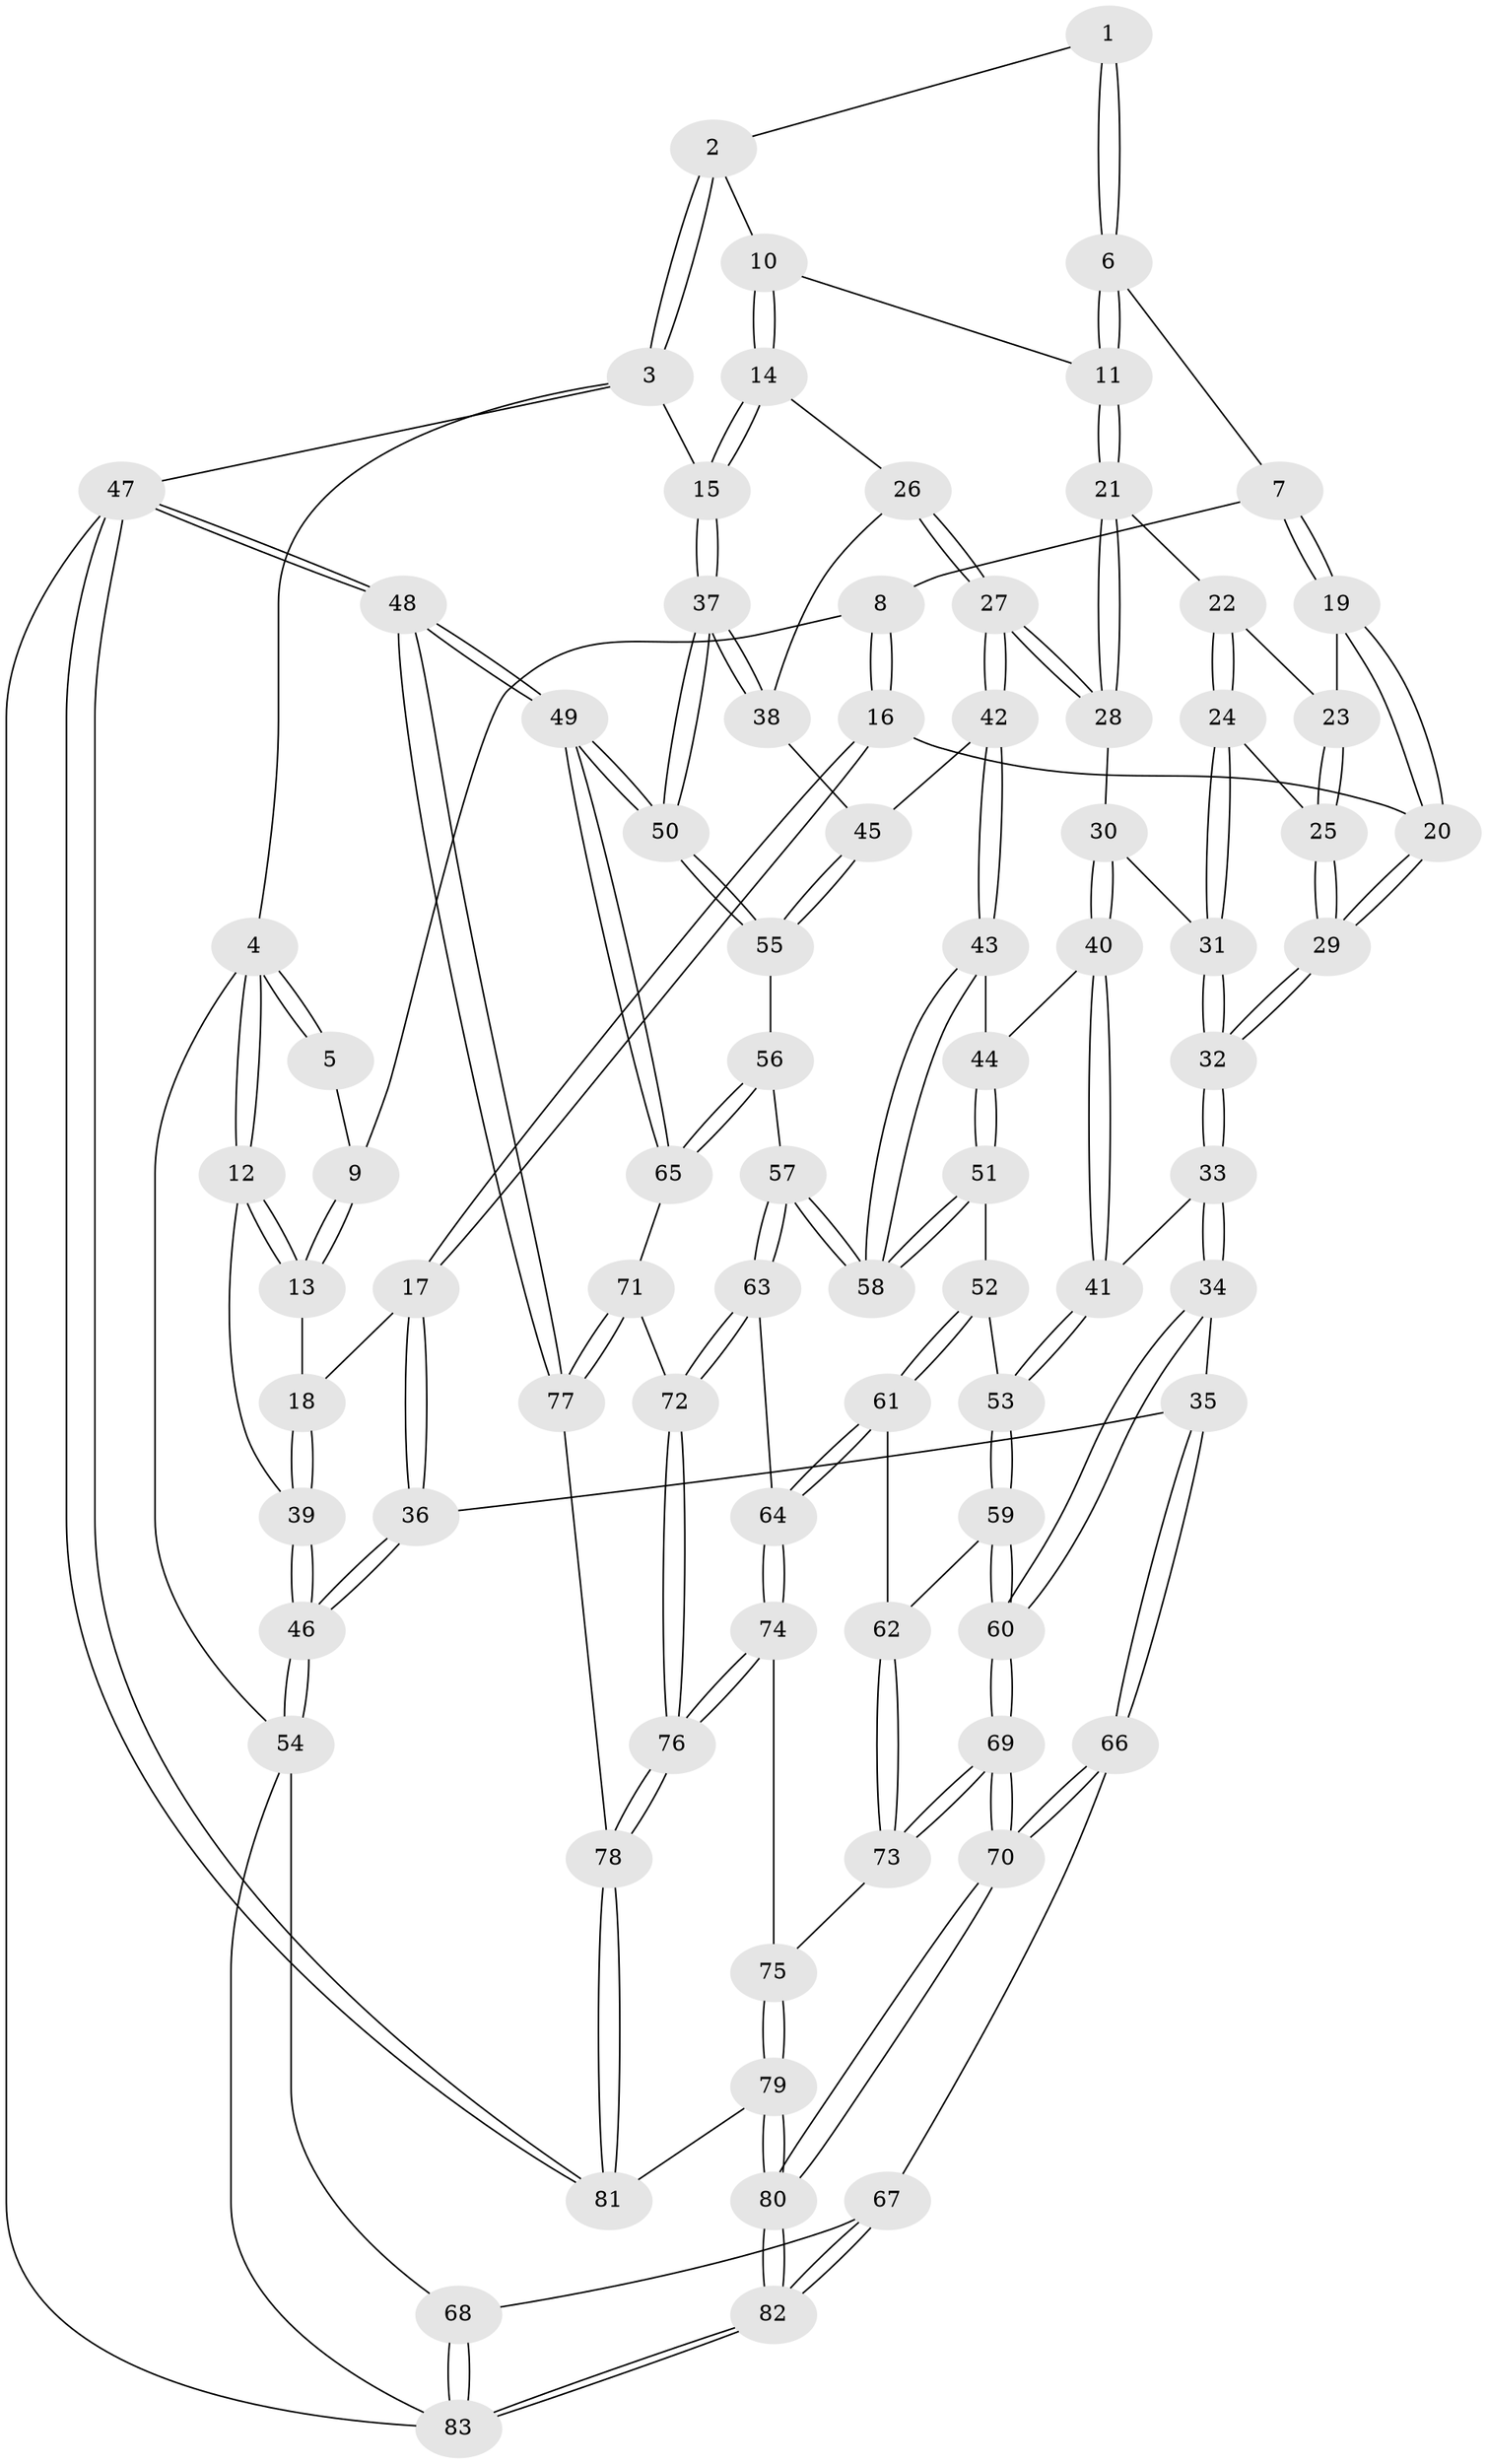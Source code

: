 // coarse degree distribution, {4: 0.24489795918367346, 3: 0.12244897959183673, 6: 0.12244897959183673, 2: 0.04081632653061224, 5: 0.42857142857142855, 8: 0.02040816326530612, 7: 0.02040816326530612}
// Generated by graph-tools (version 1.1) at 2025/06/03/04/25 22:06:27]
// undirected, 83 vertices, 204 edges
graph export_dot {
graph [start="1"]
  node [color=gray90,style=filled];
  1 [pos="+0.5419714863485103+0"];
  2 [pos="+0.5592477950314766+0"];
  3 [pos="+1+0"];
  4 [pos="+0+0"];
  5 [pos="+0.37234138373173065+0"];
  6 [pos="+0.5540418094227111+0"];
  7 [pos="+0.4490752518779884+0.1681300173560277"];
  8 [pos="+0.36411824286621414+0.12798872029125252"];
  9 [pos="+0.3127260302361777+0.04474329434200407"];
  10 [pos="+0.7708209369736433+0.1102731759472204"];
  11 [pos="+0.6313299222113593+0.16072814391001716"];
  12 [pos="+0+0"];
  13 [pos="+0.17188630349787795+0.13879221898051974"];
  14 [pos="+0.9070721908672223+0.12116663552101332"];
  15 [pos="+1+0"];
  16 [pos="+0.2932396843028039+0.2870573255573702"];
  17 [pos="+0.2205841495307089+0.33762354305046766"];
  18 [pos="+0.18312178237855978+0.2990407844571172"];
  19 [pos="+0.4643797598744911+0.193032855636957"];
  20 [pos="+0.4340010061592844+0.26756686403897895"];
  21 [pos="+0.627162352311215+0.1719005306513793"];
  22 [pos="+0.576901137098452+0.1894595891906156"];
  23 [pos="+0.5146740759407122+0.1990414823812002"];
  24 [pos="+0.5578331753246312+0.2815409609767709"];
  25 [pos="+0.529838578557423+0.2802162303781795"];
  26 [pos="+0.7538908053311534+0.3228925440645842"];
  27 [pos="+0.7054418405114217+0.3413893006693514"];
  28 [pos="+0.6958605376733136+0.3389889503012082"];
  29 [pos="+0.4773386993056633+0.35118460731499473"];
  30 [pos="+0.6372968654056402+0.36477839617096164"];
  31 [pos="+0.6353157512900517+0.36489811614736145"];
  32 [pos="+0.48816547646084835+0.4017630777356326"];
  33 [pos="+0.42942112996311727+0.4851116530540087"];
  34 [pos="+0.28068210661291104+0.5150936451136396"];
  35 [pos="+0.2717373979429033+0.5134930530200232"];
  36 [pos="+0.2530403952053026+0.49403654157363225"];
  37 [pos="+1+0.3579218873136136"];
  38 [pos="+0.8974916136578175+0.3940966679546785"];
  39 [pos="+0+0.29124299952221167"];
  40 [pos="+0.6231236061548928+0.5006588674768045"];
  41 [pos="+0.504022754054687+0.5407042591951813"];
  42 [pos="+0.7638128423536305+0.5184702613077132"];
  43 [pos="+0.7523623892115773+0.5361107428616677"];
  44 [pos="+0.6524742780490564+0.5203683444533509"];
  45 [pos="+0.8130386504660431+0.5104481907505639"];
  46 [pos="+0+0.5393526283123913"];
  47 [pos="+1+1"];
  48 [pos="+1+1"];
  49 [pos="+1+0.8305244541471118"];
  50 [pos="+1+0.3942036359798316"];
  51 [pos="+0.6050825733023177+0.6132649471994533"];
  52 [pos="+0.5738237361733468+0.618916148079781"];
  53 [pos="+0.5105009999420298+0.5518710056460651"];
  54 [pos="+0+0.7461966251129062"];
  55 [pos="+0.9257789175779944+0.5610144024461544"];
  56 [pos="+0.9073823168523225+0.6323292659913006"];
  57 [pos="+0.746007691485879+0.6449382677465194"];
  58 [pos="+0.7411033577337087+0.6320532150274586"];
  59 [pos="+0.46717030507980406+0.6873505516024433"];
  60 [pos="+0.401869179933123+0.7034224622530711"];
  61 [pos="+0.5684441557533623+0.6735771778212065"];
  62 [pos="+0.531203486044116+0.7067131558890738"];
  63 [pos="+0.7404400294287724+0.7293616044356113"];
  64 [pos="+0.6617722822990718+0.7496535920394602"];
  65 [pos="+0.932198329166763+0.6897464791588216"];
  66 [pos="+0.1680571737776935+0.7628927640456012"];
  67 [pos="+0.0965134345953063+0.783197368859232"];
  68 [pos="+0.009023567858460636+0.7814236710498722"];
  69 [pos="+0.3980514350926794+0.819156147671494"];
  70 [pos="+0.33199151396625026+0.8944895352047303"];
  71 [pos="+0.8236115012832684+0.784659351876035"];
  72 [pos="+0.7564470939932268+0.7479482061979497"];
  73 [pos="+0.5229634638571182+0.8028311648165599"];
  74 [pos="+0.5984441363519671+0.8198430520050576"];
  75 [pos="+0.5700389435383229+0.8294657874580498"];
  76 [pos="+0.6962017309709341+0.8958853372072253"];
  77 [pos="+0.8517931366044754+0.8382772862859013"];
  78 [pos="+0.7208718578655924+0.9905365001525013"];
  79 [pos="+0.537362925451632+1"];
  80 [pos="+0.3659030218955478+1"];
  81 [pos="+0.6795461128808893+1"];
  82 [pos="+0.18813666475865579+1"];
  83 [pos="+0.16129244301919654+1"];
  1 -- 2;
  1 -- 6;
  1 -- 6;
  2 -- 3;
  2 -- 3;
  2 -- 10;
  3 -- 4;
  3 -- 15;
  3 -- 47;
  4 -- 5;
  4 -- 5;
  4 -- 12;
  4 -- 12;
  4 -- 54;
  5 -- 9;
  6 -- 7;
  6 -- 11;
  6 -- 11;
  7 -- 8;
  7 -- 19;
  7 -- 19;
  8 -- 9;
  8 -- 16;
  8 -- 16;
  9 -- 13;
  9 -- 13;
  10 -- 11;
  10 -- 14;
  10 -- 14;
  11 -- 21;
  11 -- 21;
  12 -- 13;
  12 -- 13;
  12 -- 39;
  13 -- 18;
  14 -- 15;
  14 -- 15;
  14 -- 26;
  15 -- 37;
  15 -- 37;
  16 -- 17;
  16 -- 17;
  16 -- 20;
  17 -- 18;
  17 -- 36;
  17 -- 36;
  18 -- 39;
  18 -- 39;
  19 -- 20;
  19 -- 20;
  19 -- 23;
  20 -- 29;
  20 -- 29;
  21 -- 22;
  21 -- 28;
  21 -- 28;
  22 -- 23;
  22 -- 24;
  22 -- 24;
  23 -- 25;
  23 -- 25;
  24 -- 25;
  24 -- 31;
  24 -- 31;
  25 -- 29;
  25 -- 29;
  26 -- 27;
  26 -- 27;
  26 -- 38;
  27 -- 28;
  27 -- 28;
  27 -- 42;
  27 -- 42;
  28 -- 30;
  29 -- 32;
  29 -- 32;
  30 -- 31;
  30 -- 40;
  30 -- 40;
  31 -- 32;
  31 -- 32;
  32 -- 33;
  32 -- 33;
  33 -- 34;
  33 -- 34;
  33 -- 41;
  34 -- 35;
  34 -- 60;
  34 -- 60;
  35 -- 36;
  35 -- 66;
  35 -- 66;
  36 -- 46;
  36 -- 46;
  37 -- 38;
  37 -- 38;
  37 -- 50;
  37 -- 50;
  38 -- 45;
  39 -- 46;
  39 -- 46;
  40 -- 41;
  40 -- 41;
  40 -- 44;
  41 -- 53;
  41 -- 53;
  42 -- 43;
  42 -- 43;
  42 -- 45;
  43 -- 44;
  43 -- 58;
  43 -- 58;
  44 -- 51;
  44 -- 51;
  45 -- 55;
  45 -- 55;
  46 -- 54;
  46 -- 54;
  47 -- 48;
  47 -- 48;
  47 -- 81;
  47 -- 81;
  47 -- 83;
  48 -- 49;
  48 -- 49;
  48 -- 77;
  48 -- 77;
  49 -- 50;
  49 -- 50;
  49 -- 65;
  49 -- 65;
  50 -- 55;
  50 -- 55;
  51 -- 52;
  51 -- 58;
  51 -- 58;
  52 -- 53;
  52 -- 61;
  52 -- 61;
  53 -- 59;
  53 -- 59;
  54 -- 68;
  54 -- 83;
  55 -- 56;
  56 -- 57;
  56 -- 65;
  56 -- 65;
  57 -- 58;
  57 -- 58;
  57 -- 63;
  57 -- 63;
  59 -- 60;
  59 -- 60;
  59 -- 62;
  60 -- 69;
  60 -- 69;
  61 -- 62;
  61 -- 64;
  61 -- 64;
  62 -- 73;
  62 -- 73;
  63 -- 64;
  63 -- 72;
  63 -- 72;
  64 -- 74;
  64 -- 74;
  65 -- 71;
  66 -- 67;
  66 -- 70;
  66 -- 70;
  67 -- 68;
  67 -- 82;
  67 -- 82;
  68 -- 83;
  68 -- 83;
  69 -- 70;
  69 -- 70;
  69 -- 73;
  69 -- 73;
  70 -- 80;
  70 -- 80;
  71 -- 72;
  71 -- 77;
  71 -- 77;
  72 -- 76;
  72 -- 76;
  73 -- 75;
  74 -- 75;
  74 -- 76;
  74 -- 76;
  75 -- 79;
  75 -- 79;
  76 -- 78;
  76 -- 78;
  77 -- 78;
  78 -- 81;
  78 -- 81;
  79 -- 80;
  79 -- 80;
  79 -- 81;
  80 -- 82;
  80 -- 82;
  82 -- 83;
  82 -- 83;
}
